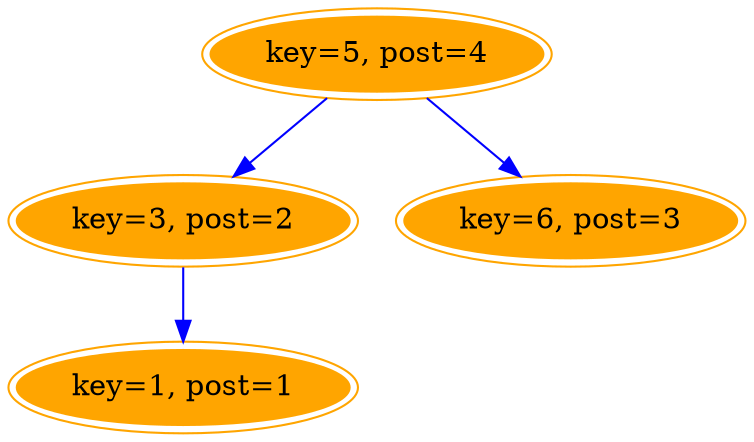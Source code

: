 // Digraph 
// lab 4 
// output.dot 
// cs014_16sum1
//postorder traversal

digraph G {

//nodes
a [color = orange, peripheries=2, style = filled, label="key=5, post=4"];
b [color = orange, peripheries=2, style = filled, label="key=3, post=2"];
c [color = orange, peripheries=2, style = filled, label="key=6, post=3"];
d [color = orange, peripheries=2, style = filled, label="key=1, post=1"];

//edges
a -> b [color=blue];
a -> c [color=blue];
b -> d [color=blue];
}
